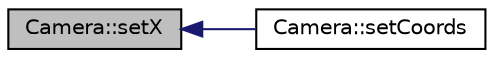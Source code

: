 digraph "Camera::setX"
{
  edge [fontname="Helvetica",fontsize="10",labelfontname="Helvetica",labelfontsize="10"];
  node [fontname="Helvetica",fontsize="10",shape=record];
  rankdir="LR";
  Node1 [label="Camera::setX",height=0.2,width=0.4,color="black", fillcolor="grey75", style="filled", fontcolor="black"];
  Node1 -> Node2 [dir="back",color="midnightblue",fontsize="10",style="solid"];
  Node2 [label="Camera::setCoords",height=0.2,width=0.4,color="black", fillcolor="white", style="filled",URL="$class_camera.html#a852f9987f68d5e722462a2bdb0797693"];
}

